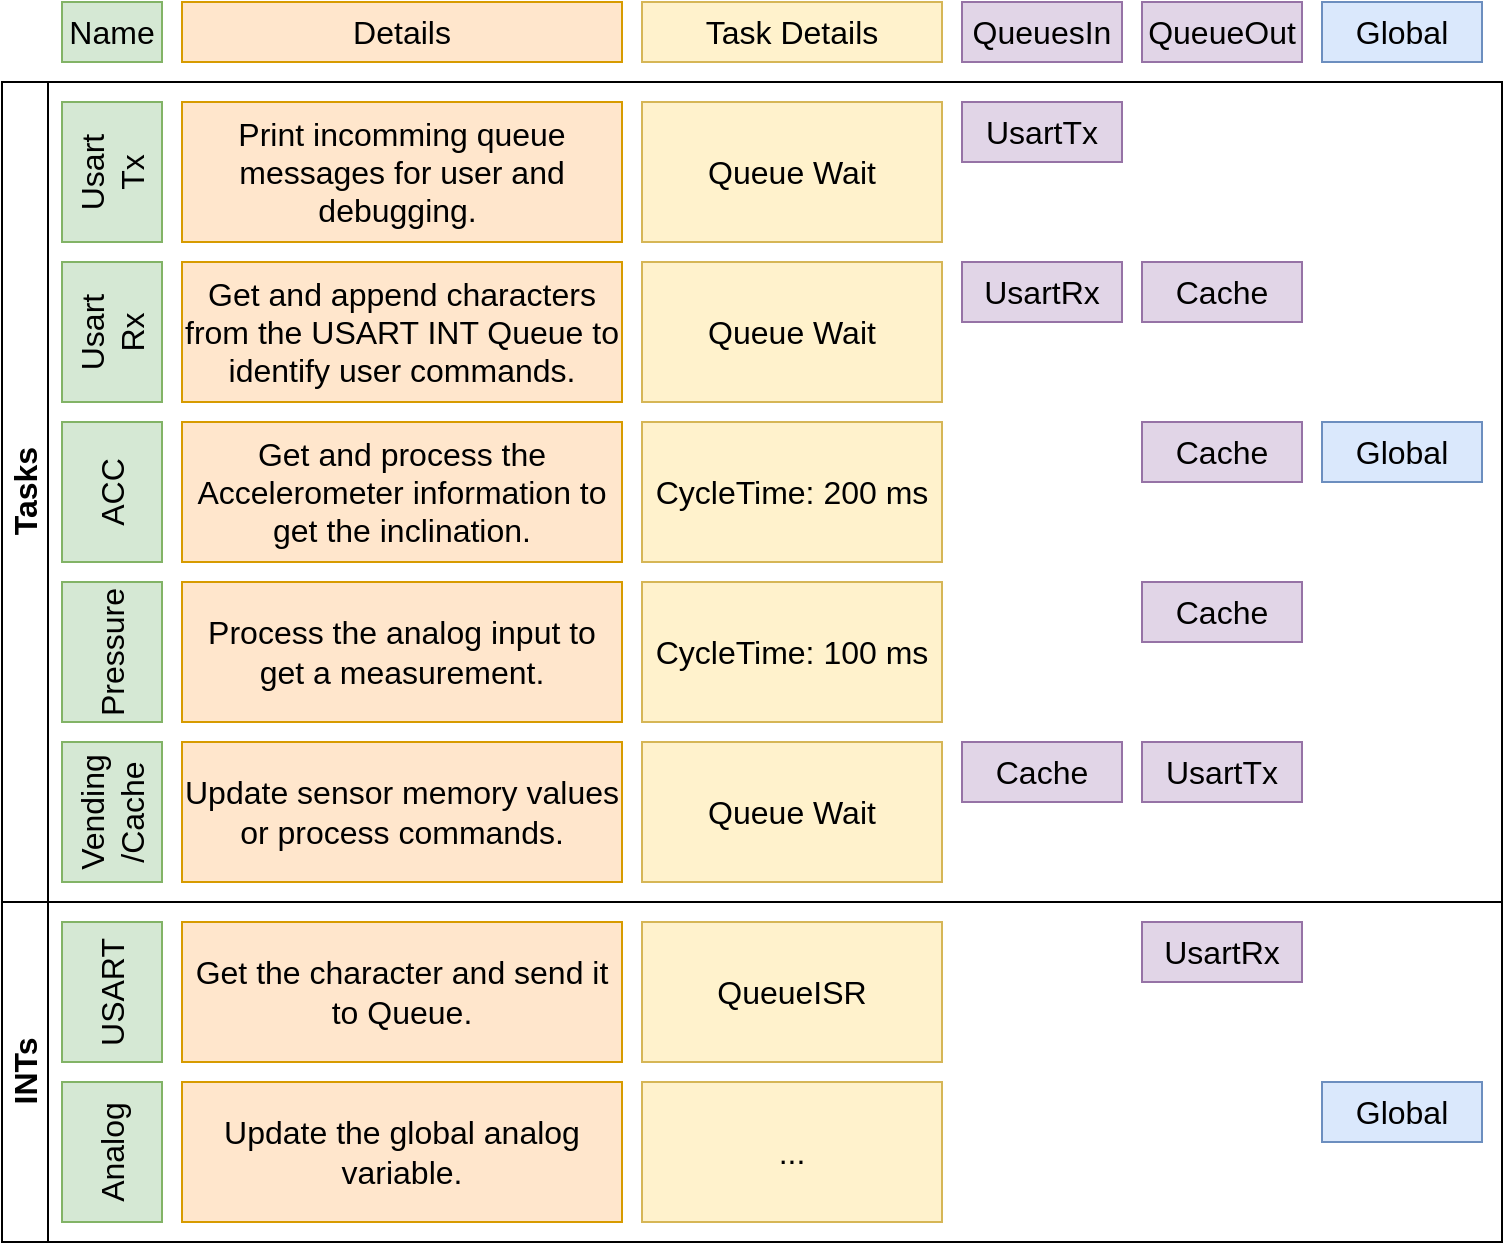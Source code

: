 <mxfile version="21.0.6" type="device"><diagram name="Overview" id="zDInRqumMfvVIGgumggk"><mxGraphModel dx="1741" dy="751" grid="1" gridSize="10" guides="1" tooltips="1" connect="1" arrows="1" fold="1" page="1" pageScale="1" pageWidth="827" pageHeight="583" math="0" shadow="0"><root><mxCell id="0"/><mxCell id="1" parent="0"/><mxCell id="9Cths8OgtLlf_OzVQryD-4" value="Tasks" style="swimlane;horizontal=0;whiteSpace=wrap;html=1;fontSize=16;" vertex="1" parent="1"><mxGeometry x="20" y="80" width="750" height="410" as="geometry"/></mxCell><mxCell id="9Cths8OgtLlf_OzVQryD-8" value="Usart&lt;br&gt;Tx" style="rounded=0;whiteSpace=wrap;html=1;fontSize=16;horizontal=0;fillColor=#d5e8d4;strokeColor=#82b366;" vertex="1" parent="9Cths8OgtLlf_OzVQryD-4"><mxGeometry x="30" y="10" width="50" height="70" as="geometry"/></mxCell><mxCell id="9Cths8OgtLlf_OzVQryD-9" value="Print incomming queue messages for user and debugging.&amp;nbsp;" style="rounded=0;whiteSpace=wrap;html=1;fontSize=16;fillColor=#ffe6cc;strokeColor=#d79b00;" vertex="1" parent="9Cths8OgtLlf_OzVQryD-4"><mxGeometry x="90" y="10" width="220" height="70" as="geometry"/></mxCell><mxCell id="9Cths8OgtLlf_OzVQryD-10" value="Queue Wait" style="rounded=0;whiteSpace=wrap;html=1;fontSize=16;fillColor=#fff2cc;strokeColor=#d6b656;" vertex="1" parent="9Cths8OgtLlf_OzVQryD-4"><mxGeometry x="320" y="10" width="150" height="70" as="geometry"/></mxCell><mxCell id="9Cths8OgtLlf_OzVQryD-11" value="UsartTx" style="rounded=0;whiteSpace=wrap;html=1;fontSize=16;fillColor=#e1d5e7;strokeColor=#9673a6;" vertex="1" parent="9Cths8OgtLlf_OzVQryD-4"><mxGeometry x="480" y="10" width="80" height="30" as="geometry"/></mxCell><mxCell id="9Cths8OgtLlf_OzVQryD-17" value="Usart&lt;br&gt;Rx" style="rounded=0;whiteSpace=wrap;html=1;fontSize=16;horizontal=0;fillColor=#d5e8d4;strokeColor=#82b366;" vertex="1" parent="9Cths8OgtLlf_OzVQryD-4"><mxGeometry x="30" y="90" width="50" height="70" as="geometry"/></mxCell><mxCell id="9Cths8OgtLlf_OzVQryD-18" value="Get and append characters from the USART INT Queue to identify user commands." style="rounded=0;whiteSpace=wrap;html=1;fontSize=16;fillColor=#ffe6cc;strokeColor=#d79b00;" vertex="1" parent="9Cths8OgtLlf_OzVQryD-4"><mxGeometry x="90" y="90" width="220" height="70" as="geometry"/></mxCell><mxCell id="9Cths8OgtLlf_OzVQryD-19" value="Queue Wait" style="rounded=0;whiteSpace=wrap;html=1;fontSize=16;fillColor=#fff2cc;strokeColor=#d6b656;" vertex="1" parent="9Cths8OgtLlf_OzVQryD-4"><mxGeometry x="320" y="90" width="150" height="70" as="geometry"/></mxCell><mxCell id="9Cths8OgtLlf_OzVQryD-21" value="ACC" style="rounded=0;whiteSpace=wrap;html=1;fontSize=16;horizontal=0;fillColor=#d5e8d4;strokeColor=#82b366;" vertex="1" parent="9Cths8OgtLlf_OzVQryD-4"><mxGeometry x="30" y="170" width="50" height="70" as="geometry"/></mxCell><mxCell id="9Cths8OgtLlf_OzVQryD-22" value="Get and process the Accelerometer information to get the inclination." style="rounded=0;whiteSpace=wrap;html=1;fontSize=16;fillColor=#ffe6cc;strokeColor=#d79b00;" vertex="1" parent="9Cths8OgtLlf_OzVQryD-4"><mxGeometry x="90" y="170" width="220" height="70" as="geometry"/></mxCell><mxCell id="9Cths8OgtLlf_OzVQryD-23" value="CycleTime: 200 ms" style="rounded=0;whiteSpace=wrap;html=1;fontSize=16;fillColor=#fff2cc;strokeColor=#d6b656;" vertex="1" parent="9Cths8OgtLlf_OzVQryD-4"><mxGeometry x="320" y="170" width="150" height="70" as="geometry"/></mxCell><mxCell id="9Cths8OgtLlf_OzVQryD-25" value="Pressure" style="rounded=0;whiteSpace=wrap;html=1;fontSize=16;horizontal=0;fillColor=#d5e8d4;strokeColor=#82b366;" vertex="1" parent="9Cths8OgtLlf_OzVQryD-4"><mxGeometry x="30" y="250" width="50" height="70" as="geometry"/></mxCell><mxCell id="9Cths8OgtLlf_OzVQryD-26" value="Process the analog input to get a measurement." style="rounded=0;whiteSpace=wrap;html=1;fontSize=16;fillColor=#ffe6cc;strokeColor=#d79b00;" vertex="1" parent="9Cths8OgtLlf_OzVQryD-4"><mxGeometry x="90" y="250" width="220" height="70" as="geometry"/></mxCell><mxCell id="9Cths8OgtLlf_OzVQryD-27" value="CycleTime: 100 ms" style="rounded=0;whiteSpace=wrap;html=1;fontSize=16;fillColor=#fff2cc;strokeColor=#d6b656;" vertex="1" parent="9Cths8OgtLlf_OzVQryD-4"><mxGeometry x="320" y="250" width="150" height="70" as="geometry"/></mxCell><mxCell id="9Cths8OgtLlf_OzVQryD-29" value="Vending /Cache" style="rounded=0;whiteSpace=wrap;html=1;fontSize=16;horizontal=0;fillColor=#d5e8d4;strokeColor=#82b366;" vertex="1" parent="9Cths8OgtLlf_OzVQryD-4"><mxGeometry x="30" y="330" width="50" height="70" as="geometry"/></mxCell><mxCell id="9Cths8OgtLlf_OzVQryD-30" value="Update sensor memory values or process commands." style="rounded=0;whiteSpace=wrap;html=1;fontSize=16;fillColor=#ffe6cc;strokeColor=#d79b00;" vertex="1" parent="9Cths8OgtLlf_OzVQryD-4"><mxGeometry x="90" y="330" width="220" height="70" as="geometry"/></mxCell><mxCell id="9Cths8OgtLlf_OzVQryD-31" value="Queue Wait" style="rounded=0;whiteSpace=wrap;html=1;fontSize=16;fillColor=#fff2cc;strokeColor=#d6b656;" vertex="1" parent="9Cths8OgtLlf_OzVQryD-4"><mxGeometry x="320" y="330" width="150" height="70" as="geometry"/></mxCell><mxCell id="9Cths8OgtLlf_OzVQryD-70" value="UsartRx" style="rounded=0;whiteSpace=wrap;html=1;fontSize=16;fillColor=#e1d5e7;strokeColor=#9673a6;" vertex="1" parent="9Cths8OgtLlf_OzVQryD-4"><mxGeometry x="480" y="90" width="80" height="30" as="geometry"/></mxCell><mxCell id="9Cths8OgtLlf_OzVQryD-71" value="Cache" style="rounded=0;whiteSpace=wrap;html=1;fontSize=16;fillColor=#e1d5e7;strokeColor=#9673a6;" vertex="1" parent="9Cths8OgtLlf_OzVQryD-4"><mxGeometry x="570" y="90" width="80" height="30" as="geometry"/></mxCell><mxCell id="9Cths8OgtLlf_OzVQryD-72" value="Cache" style="rounded=0;whiteSpace=wrap;html=1;fontSize=16;fillColor=#e1d5e7;strokeColor=#9673a6;" vertex="1" parent="9Cths8OgtLlf_OzVQryD-4"><mxGeometry x="480" y="330" width="80" height="30" as="geometry"/></mxCell><mxCell id="9Cths8OgtLlf_OzVQryD-73" value="Cache" style="rounded=0;whiteSpace=wrap;html=1;fontSize=16;fillColor=#e1d5e7;strokeColor=#9673a6;" vertex="1" parent="9Cths8OgtLlf_OzVQryD-4"><mxGeometry x="570" y="250" width="80" height="30" as="geometry"/></mxCell><mxCell id="9Cths8OgtLlf_OzVQryD-74" value="Cache" style="rounded=0;whiteSpace=wrap;html=1;fontSize=16;fillColor=#e1d5e7;strokeColor=#9673a6;" vertex="1" parent="9Cths8OgtLlf_OzVQryD-4"><mxGeometry x="570" y="170" width="80" height="30" as="geometry"/></mxCell><mxCell id="9Cths8OgtLlf_OzVQryD-75" value="UsartTx" style="rounded=0;whiteSpace=wrap;html=1;fontSize=16;fillColor=#e1d5e7;strokeColor=#9673a6;" vertex="1" parent="9Cths8OgtLlf_OzVQryD-4"><mxGeometry x="570" y="330" width="80" height="30" as="geometry"/></mxCell><mxCell id="9Cths8OgtLlf_OzVQryD-77" value="Global" style="rounded=0;whiteSpace=wrap;html=1;fontSize=16;fillColor=#dae8fc;strokeColor=#6c8ebf;" vertex="1" parent="9Cths8OgtLlf_OzVQryD-4"><mxGeometry x="660" y="170" width="80" height="30" as="geometry"/></mxCell><mxCell id="9Cths8OgtLlf_OzVQryD-12" value="Details" style="rounded=0;whiteSpace=wrap;html=1;fontSize=16;fillColor=#ffe6cc;strokeColor=#d79b00;" vertex="1" parent="1"><mxGeometry x="110" y="40" width="220" height="30" as="geometry"/></mxCell><mxCell id="9Cths8OgtLlf_OzVQryD-13" value="Name" style="rounded=0;whiteSpace=wrap;html=1;fontSize=16;fillColor=#d5e8d4;strokeColor=#82b366;" vertex="1" parent="1"><mxGeometry x="50" y="40" width="50" height="30" as="geometry"/></mxCell><mxCell id="9Cths8OgtLlf_OzVQryD-14" value="Task Details" style="rounded=0;whiteSpace=wrap;html=1;fontSize=16;fillColor=#fff2cc;strokeColor=#d6b656;" vertex="1" parent="1"><mxGeometry x="340" y="40" width="150" height="30" as="geometry"/></mxCell><mxCell id="9Cths8OgtLlf_OzVQryD-15" value="QueuesIn" style="rounded=0;whiteSpace=wrap;html=1;fontSize=16;fillColor=#e1d5e7;strokeColor=#9673a6;" vertex="1" parent="1"><mxGeometry x="500" y="40" width="80" height="30" as="geometry"/></mxCell><mxCell id="9Cths8OgtLlf_OzVQryD-16" value="QueueOut" style="rounded=0;whiteSpace=wrap;html=1;fontSize=16;fillColor=#e1d5e7;strokeColor=#9673a6;" vertex="1" parent="1"><mxGeometry x="590" y="40" width="80" height="30" as="geometry"/></mxCell><mxCell id="9Cths8OgtLlf_OzVQryD-54" value="INTs" style="swimlane;horizontal=0;whiteSpace=wrap;html=1;fontSize=16;startSize=23;" vertex="1" parent="1"><mxGeometry x="20" y="490" width="750" height="170" as="geometry"/></mxCell><mxCell id="9Cths8OgtLlf_OzVQryD-56" value="USART" style="rounded=0;whiteSpace=wrap;html=1;fontSize=16;horizontal=0;fillColor=#d5e8d4;strokeColor=#82b366;" vertex="1" parent="9Cths8OgtLlf_OzVQryD-54"><mxGeometry x="30" y="10" width="50" height="70" as="geometry"/></mxCell><mxCell id="9Cths8OgtLlf_OzVQryD-57" value="Get the character and send it to Queue." style="rounded=0;whiteSpace=wrap;html=1;fontSize=16;fillColor=#ffe6cc;strokeColor=#d79b00;" vertex="1" parent="9Cths8OgtLlf_OzVQryD-54"><mxGeometry x="90" y="10" width="220" height="70" as="geometry"/></mxCell><mxCell id="9Cths8OgtLlf_OzVQryD-58" value="QueueISR" style="rounded=0;whiteSpace=wrap;html=1;fontSize=16;fillColor=#fff2cc;strokeColor=#d6b656;" vertex="1" parent="9Cths8OgtLlf_OzVQryD-54"><mxGeometry x="320" y="10" width="150" height="70" as="geometry"/></mxCell><mxCell id="9Cths8OgtLlf_OzVQryD-65" value="Analog" style="rounded=0;whiteSpace=wrap;html=1;fontSize=16;horizontal=0;fillColor=#d5e8d4;strokeColor=#82b366;" vertex="1" parent="9Cths8OgtLlf_OzVQryD-54"><mxGeometry x="30" y="90" width="50" height="70" as="geometry"/></mxCell><mxCell id="9Cths8OgtLlf_OzVQryD-66" value="Update the global analog variable." style="rounded=0;whiteSpace=wrap;html=1;fontSize=16;fillColor=#ffe6cc;strokeColor=#d79b00;" vertex="1" parent="9Cths8OgtLlf_OzVQryD-54"><mxGeometry x="90" y="90" width="220" height="70" as="geometry"/></mxCell><mxCell id="9Cths8OgtLlf_OzVQryD-67" value="..." style="rounded=0;whiteSpace=wrap;html=1;fontSize=16;fillColor=#fff2cc;strokeColor=#d6b656;" vertex="1" parent="9Cths8OgtLlf_OzVQryD-54"><mxGeometry x="320" y="90" width="150" height="70" as="geometry"/></mxCell><mxCell id="9Cths8OgtLlf_OzVQryD-69" value="UsartRx" style="rounded=0;whiteSpace=wrap;html=1;fontSize=16;fillColor=#e1d5e7;strokeColor=#9673a6;" vertex="1" parent="9Cths8OgtLlf_OzVQryD-54"><mxGeometry x="570" y="10" width="80" height="30" as="geometry"/></mxCell><mxCell id="9Cths8OgtLlf_OzVQryD-78" value="Global" style="rounded=0;whiteSpace=wrap;html=1;fontSize=16;fillColor=#dae8fc;strokeColor=#6c8ebf;" vertex="1" parent="9Cths8OgtLlf_OzVQryD-54"><mxGeometry x="660" y="90" width="80" height="30" as="geometry"/></mxCell><mxCell id="9Cths8OgtLlf_OzVQryD-76" value="Global" style="rounded=0;whiteSpace=wrap;html=1;fontSize=16;fillColor=#dae8fc;strokeColor=#6c8ebf;" vertex="1" parent="1"><mxGeometry x="680" y="40" width="80" height="30" as="geometry"/></mxCell></root></mxGraphModel></diagram></mxfile>